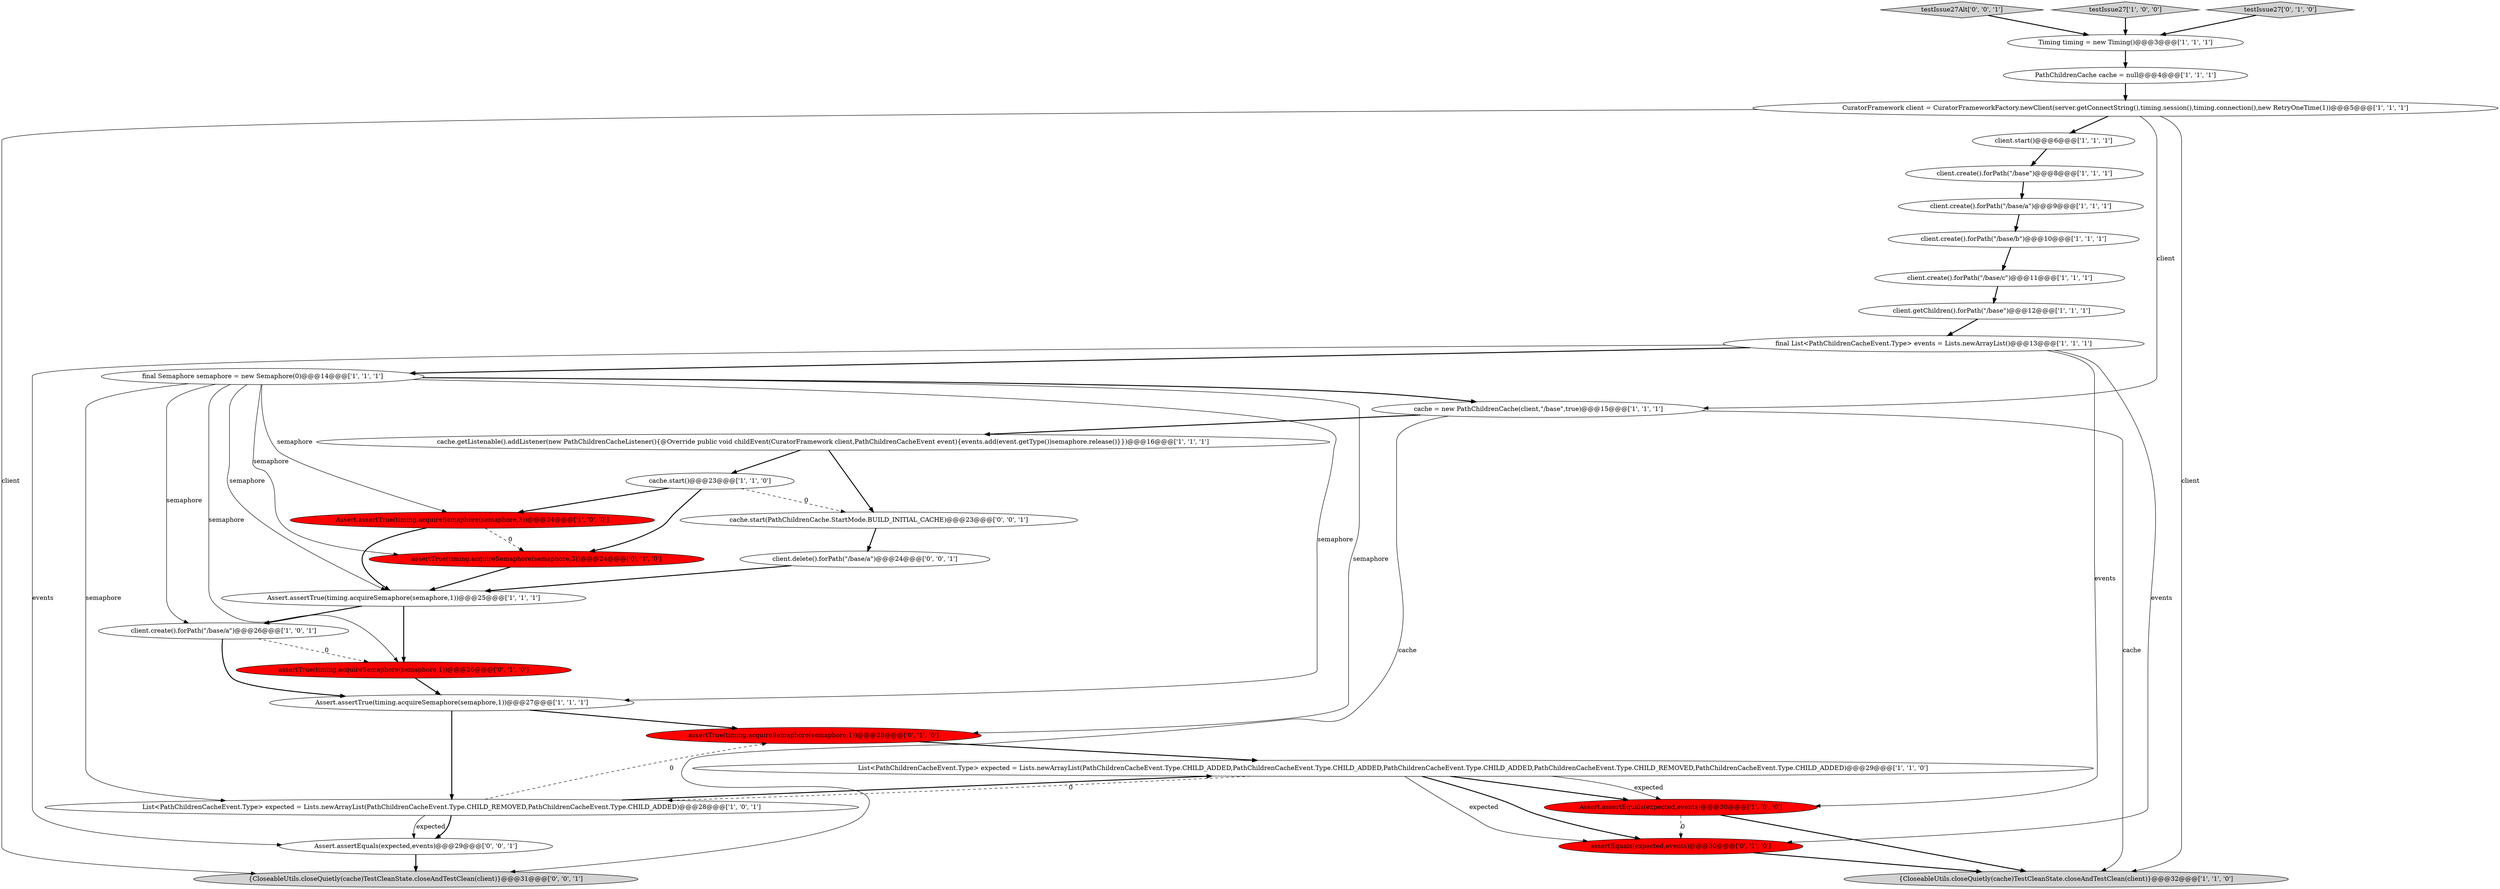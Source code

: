 digraph {
17 [style = filled, label = "Assert.assertTrue(timing.acquireSemaphore(semaphore,1))@@@27@@@['1', '1', '1']", fillcolor = white, shape = ellipse image = "AAA0AAABBB1BBB"];
9 [style = filled, label = "Assert.assertTrue(timing.acquireSemaphore(semaphore,1))@@@25@@@['1', '1', '1']", fillcolor = white, shape = ellipse image = "AAA0AAABBB1BBB"];
12 [style = filled, label = "final List<PathChildrenCacheEvent.Type> events = Lists.newArrayList()@@@13@@@['1', '1', '1']", fillcolor = white, shape = ellipse image = "AAA0AAABBB1BBB"];
32 [style = filled, label = "testIssue27Alt['0', '0', '1']", fillcolor = lightgray, shape = diamond image = "AAA0AAABBB3BBB"];
27 [style = filled, label = "assertTrue(timing.acquireSemaphore(semaphore,1))@@@28@@@['0', '1', '0']", fillcolor = red, shape = ellipse image = "AAA1AAABBB2BBB"];
22 [style = filled, label = "CuratorFramework client = CuratorFrameworkFactory.newClient(server.getConnectString(),timing.session(),timing.connection(),new RetryOneTime(1))@@@5@@@['1', '1', '1']", fillcolor = white, shape = ellipse image = "AAA0AAABBB1BBB"];
8 [style = filled, label = "Assert.assertTrue(timing.acquireSemaphore(semaphore,3))@@@24@@@['1', '0', '0']", fillcolor = red, shape = ellipse image = "AAA1AAABBB1BBB"];
24 [style = filled, label = "assertTrue(timing.acquireSemaphore(semaphore,3))@@@24@@@['0', '1', '0']", fillcolor = red, shape = ellipse image = "AAA1AAABBB2BBB"];
7 [style = filled, label = "cache.getListenable().addListener(new PathChildrenCacheListener(){@Override public void childEvent(CuratorFramework client,PathChildrenCacheEvent event){events.add(event.getType())semaphore.release()}})@@@16@@@['1', '1', '1']", fillcolor = white, shape = ellipse image = "AAA0AAABBB1BBB"];
18 [style = filled, label = "client.create().forPath(\"/base\")@@@8@@@['1', '1', '1']", fillcolor = white, shape = ellipse image = "AAA0AAABBB1BBB"];
3 [style = filled, label = "testIssue27['1', '0', '0']", fillcolor = lightgray, shape = diamond image = "AAA0AAABBB1BBB"];
25 [style = filled, label = "assertEquals(expected,events)@@@30@@@['0', '1', '0']", fillcolor = red, shape = ellipse image = "AAA1AAABBB2BBB"];
30 [style = filled, label = "client.delete().forPath(\"/base/a\")@@@24@@@['0', '0', '1']", fillcolor = white, shape = ellipse image = "AAA0AAABBB3BBB"];
26 [style = filled, label = "testIssue27['0', '1', '0']", fillcolor = lightgray, shape = diamond image = "AAA0AAABBB2BBB"];
10 [style = filled, label = "{CloseableUtils.closeQuietly(cache)TestCleanState.closeAndTestClean(client)}@@@32@@@['1', '1', '0']", fillcolor = lightgray, shape = ellipse image = "AAA0AAABBB1BBB"];
21 [style = filled, label = "Assert.assertEquals(expected,events)@@@30@@@['1', '0', '0']", fillcolor = red, shape = ellipse image = "AAA1AAABBB1BBB"];
2 [style = filled, label = "final Semaphore semaphore = new Semaphore(0)@@@14@@@['1', '1', '1']", fillcolor = white, shape = ellipse image = "AAA0AAABBB1BBB"];
20 [style = filled, label = "cache.start()@@@23@@@['1', '1', '0']", fillcolor = white, shape = ellipse image = "AAA0AAABBB1BBB"];
28 [style = filled, label = "Assert.assertEquals(expected,events)@@@29@@@['0', '0', '1']", fillcolor = white, shape = ellipse image = "AAA0AAABBB3BBB"];
19 [style = filled, label = "client.getChildren().forPath(\"/base\")@@@12@@@['1', '1', '1']", fillcolor = white, shape = ellipse image = "AAA0AAABBB1BBB"];
29 [style = filled, label = "{CloseableUtils.closeQuietly(cache)TestCleanState.closeAndTestClean(client)}@@@31@@@['0', '0', '1']", fillcolor = lightgray, shape = ellipse image = "AAA0AAABBB3BBB"];
16 [style = filled, label = "Timing timing = new Timing()@@@3@@@['1', '1', '1']", fillcolor = white, shape = ellipse image = "AAA0AAABBB1BBB"];
5 [style = filled, label = "client.create().forPath(\"/base/c\")@@@11@@@['1', '1', '1']", fillcolor = white, shape = ellipse image = "AAA0AAABBB1BBB"];
31 [style = filled, label = "cache.start(PathChildrenCache.StartMode.BUILD_INITIAL_CACHE)@@@23@@@['0', '0', '1']", fillcolor = white, shape = ellipse image = "AAA0AAABBB3BBB"];
13 [style = filled, label = "List<PathChildrenCacheEvent.Type> expected = Lists.newArrayList(PathChildrenCacheEvent.Type.CHILD_REMOVED,PathChildrenCacheEvent.Type.CHILD_ADDED)@@@28@@@['1', '0', '1']", fillcolor = white, shape = ellipse image = "AAA0AAABBB1BBB"];
15 [style = filled, label = "client.create().forPath(\"/base/a\")@@@26@@@['1', '0', '1']", fillcolor = white, shape = ellipse image = "AAA0AAABBB1BBB"];
0 [style = filled, label = "client.create().forPath(\"/base/b\")@@@10@@@['1', '1', '1']", fillcolor = white, shape = ellipse image = "AAA0AAABBB1BBB"];
11 [style = filled, label = "cache = new PathChildrenCache(client,\"/base\",true)@@@15@@@['1', '1', '1']", fillcolor = white, shape = ellipse image = "AAA0AAABBB1BBB"];
1 [style = filled, label = "List<PathChildrenCacheEvent.Type> expected = Lists.newArrayList(PathChildrenCacheEvent.Type.CHILD_ADDED,PathChildrenCacheEvent.Type.CHILD_ADDED,PathChildrenCacheEvent.Type.CHILD_ADDED,PathChildrenCacheEvent.Type.CHILD_REMOVED,PathChildrenCacheEvent.Type.CHILD_ADDED)@@@29@@@['1', '1', '0']", fillcolor = white, shape = ellipse image = "AAA0AAABBB1BBB"];
14 [style = filled, label = "client.start()@@@6@@@['1', '1', '1']", fillcolor = white, shape = ellipse image = "AAA0AAABBB1BBB"];
23 [style = filled, label = "assertTrue(timing.acquireSemaphore(semaphore,1))@@@26@@@['0', '1', '0']", fillcolor = red, shape = ellipse image = "AAA1AAABBB2BBB"];
6 [style = filled, label = "PathChildrenCache cache = null@@@4@@@['1', '1', '1']", fillcolor = white, shape = ellipse image = "AAA0AAABBB1BBB"];
4 [style = filled, label = "client.create().forPath(\"/base/a\")@@@9@@@['1', '1', '1']", fillcolor = white, shape = ellipse image = "AAA0AAABBB1BBB"];
28->29 [style = bold, label=""];
2->24 [style = solid, label="semaphore"];
21->10 [style = bold, label=""];
27->1 [style = bold, label=""];
2->23 [style = solid, label="semaphore"];
12->28 [style = solid, label="events"];
15->23 [style = dashed, label="0"];
13->28 [style = solid, label="expected"];
19->12 [style = bold, label=""];
11->29 [style = solid, label="cache"];
6->22 [style = bold, label=""];
2->13 [style = solid, label="semaphore"];
16->6 [style = bold, label=""];
2->17 [style = solid, label="semaphore"];
20->31 [style = dashed, label="0"];
30->9 [style = bold, label=""];
22->10 [style = solid, label="client"];
7->31 [style = bold, label=""];
7->20 [style = bold, label=""];
12->21 [style = solid, label="events"];
3->16 [style = bold, label=""];
32->16 [style = bold, label=""];
2->9 [style = solid, label="semaphore"];
8->24 [style = dashed, label="0"];
13->1 [style = bold, label=""];
4->0 [style = bold, label=""];
12->25 [style = solid, label="events"];
22->29 [style = solid, label="client"];
1->13 [style = dashed, label="0"];
9->23 [style = bold, label=""];
5->19 [style = bold, label=""];
26->16 [style = bold, label=""];
12->2 [style = bold, label=""];
20->8 [style = bold, label=""];
15->17 [style = bold, label=""];
13->27 [style = dashed, label="0"];
18->4 [style = bold, label=""];
1->21 [style = solid, label="expected"];
9->15 [style = bold, label=""];
1->21 [style = bold, label=""];
31->30 [style = bold, label=""];
8->9 [style = bold, label=""];
2->15 [style = solid, label="semaphore"];
21->25 [style = dashed, label="0"];
1->25 [style = solid, label="expected"];
23->17 [style = bold, label=""];
14->18 [style = bold, label=""];
25->10 [style = bold, label=""];
17->13 [style = bold, label=""];
17->27 [style = bold, label=""];
13->28 [style = bold, label=""];
22->14 [style = bold, label=""];
20->24 [style = bold, label=""];
2->8 [style = solid, label="semaphore"];
11->10 [style = solid, label="cache"];
1->25 [style = bold, label=""];
22->11 [style = solid, label="client"];
2->11 [style = bold, label=""];
2->27 [style = solid, label="semaphore"];
11->7 [style = bold, label=""];
24->9 [style = bold, label=""];
0->5 [style = bold, label=""];
}
